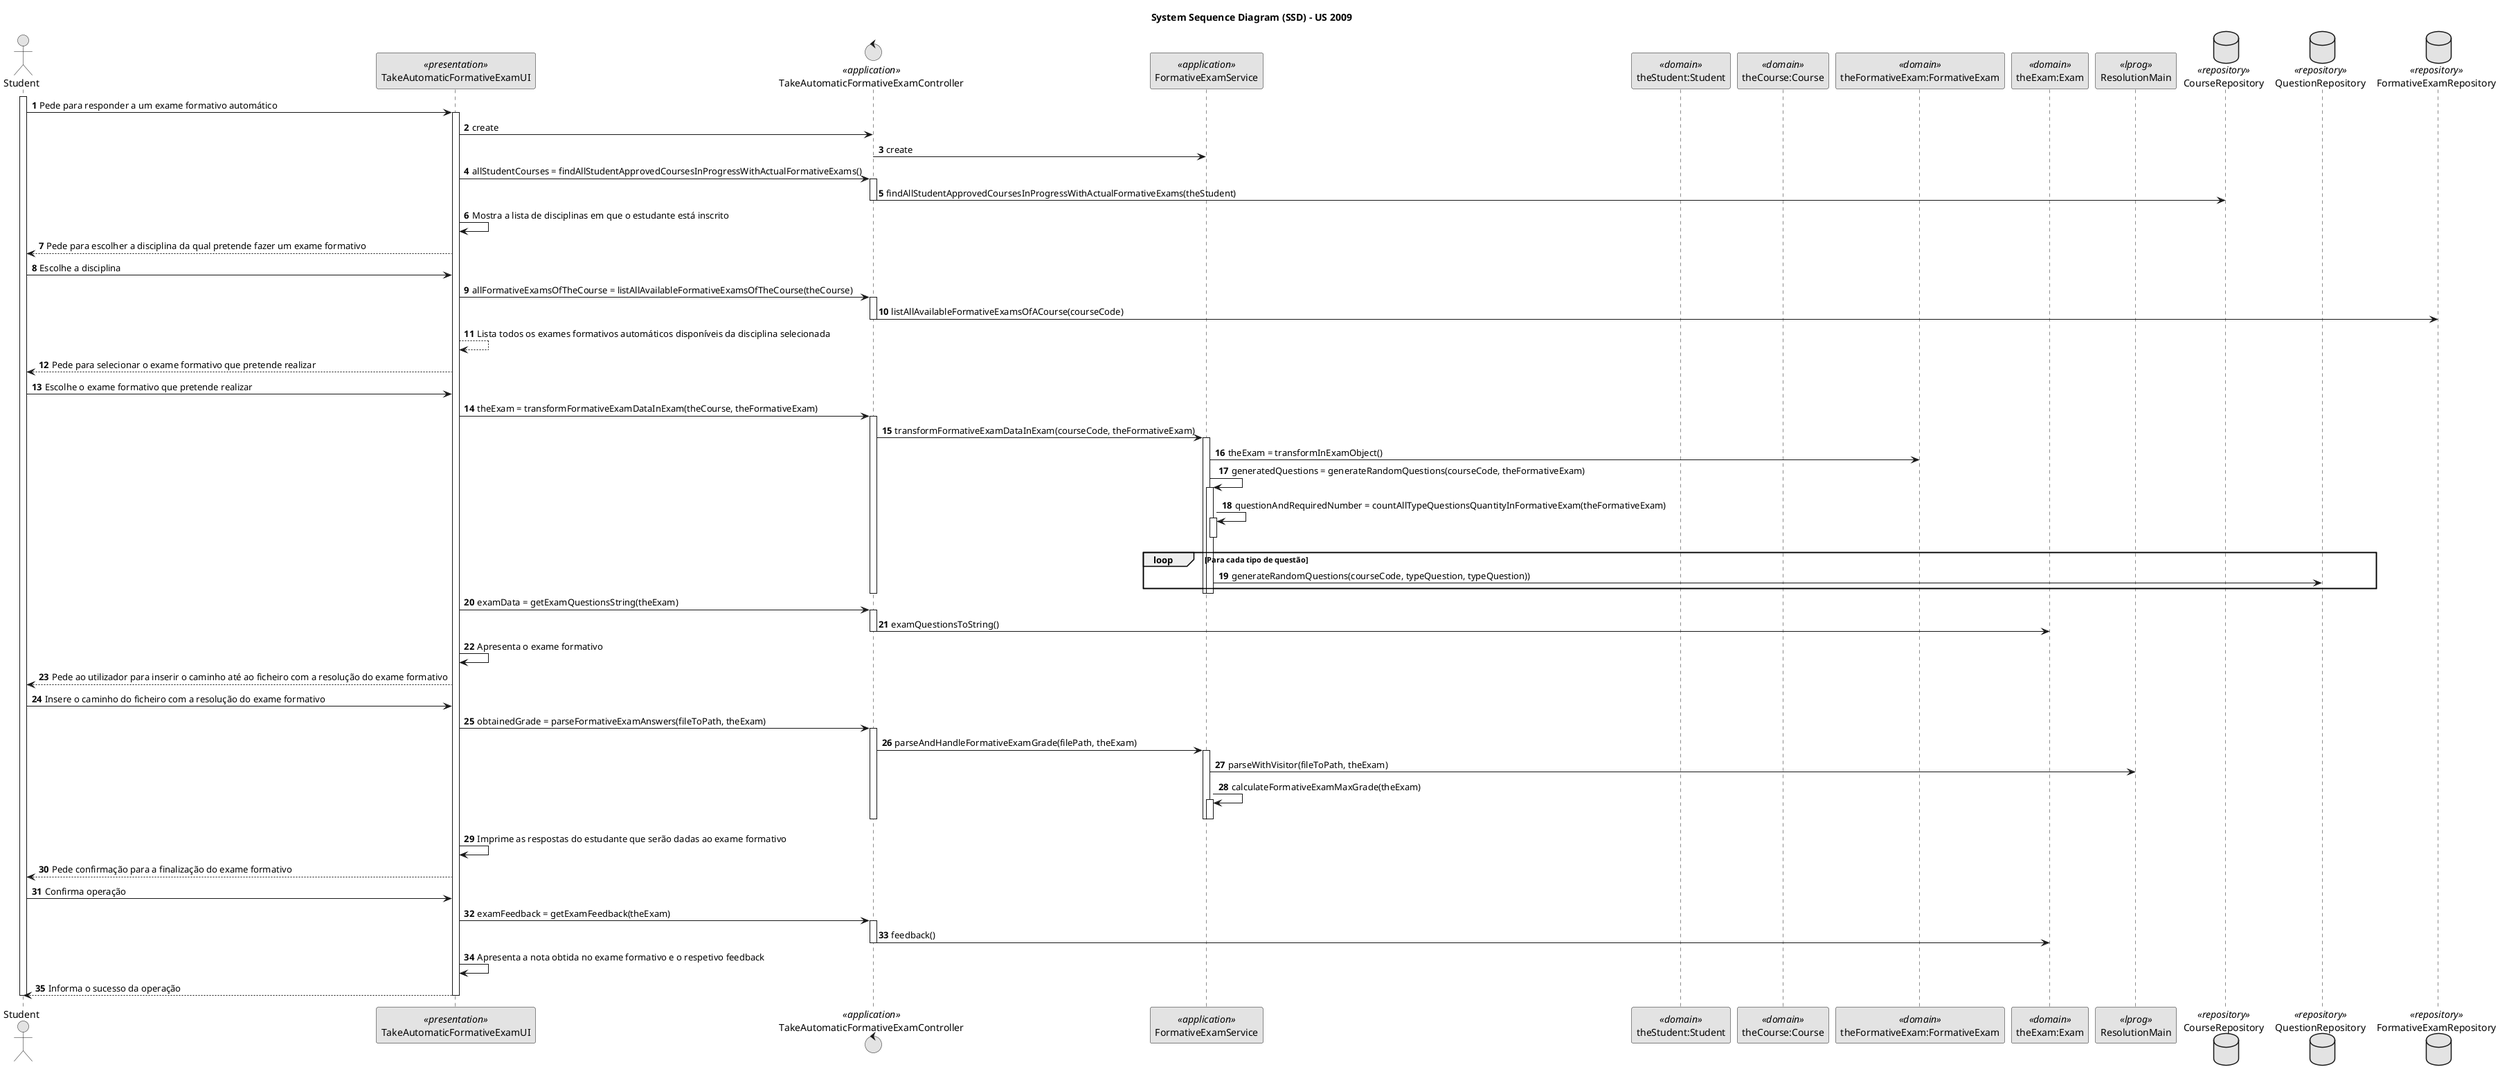 @startuml

skinparam monochrome true
skinparam packageStyle rectangle
skinparam shadowing false

title System Sequence Diagram (SSD) - US 2009
autonumber

actor "Student" as Student
participant TakeAutomaticFormativeExamUI as ui <<presentation>>
control TakeAutomaticFormativeExamController as controller <<application>>

participant FormativeExamService as formativeExamService <<application>>

participant "theStudent:Student" as theStudent <<domain>>
participant "theCourse:Course" as theCourse <<domain>>
participant "theFormativeExam:FormativeExam" as theFormativeExam <<domain>>
participant "theExam:Exam" as theExam <<domain>>

participant ResolutionMain as resolutionMain <<lprog>>

database CourseRepository as courseRepository <<repository>>
database QuestionRepository as questionRepository <<repository>>
database FormativeExamRepository as formativeExamRepository <<repository>>

activate Student

    Student -> ui : Pede para responder a um exame formativo automático
    activate ui
        ui -> controller : create
        controller -> formativeExamService : create

        ui -> controller : allStudentCourses = findAllStudentApprovedCoursesInProgressWithActualFormativeExams()
        activate controller
            controller -> courseRepository : findAllStudentApprovedCoursesInProgressWithActualFormativeExams(theStudent)
        deactivate controller

        ui -> ui : Mostra a lista de disciplinas em que o estudante está inscrito
        ui --> Student : Pede para escolher a disciplina da qual pretende fazer um exame formativo

        Student -> ui : Escolhe a disciplina
        ui -> controller : allFormativeExamsOfTheCourse = listAllAvailableFormativeExamsOfTheCourse(theCourse)
        activate controller
            controller -> formativeExamRepository : listAllAvailableFormativeExamsOfACourse(courseCode)
        deactivate controller

        ui --> ui : Lista todos os exames formativos automáticos disponíveis da disciplina selecionada
        ui --> Student : Pede para selecionar o exame formativo que pretende realizar

        Student -> ui : Escolhe o exame formativo que pretende realizar
        ui -> controller : theExam = transformFormativeExamDataInExam(theCourse, theFormativeExam)
        activate controller
            controller -> formativeExamService : transformFormativeExamDataInExam(courseCode, theFormativeExam)
            activate formativeExamService
                formativeExamService -> theFormativeExam : theExam = transformInExamObject()
                formativeExamService -> formativeExamService : generatedQuestions = generateRandomQuestions(courseCode, theFormativeExam)
                activate formativeExamService
                    formativeExamService -> formativeExamService : questionAndRequiredNumber = countAllTypeQuestionsQuantityInFormativeExam(theFormativeExam)
                    activate formativeExamService
                    deactivate formativeExamService
                    loop Para cada tipo de questão
                        formativeExamService -> questionRepository : generateRandomQuestions(courseCode, typeQuestion, typeQuestion))
                    end loop
                deactivate formativeExamService
            deactivate formativeExamService
        deactivate controller

        ui -> controller : examData = getExamQuestionsString(theExam)
        activate controller
            controller -> theExam : examQuestionsToString()
        deactivate controller

        ui -> ui : Apresenta o exame formativo
        ui --> Student : Pede ao utilizador para inserir o caminho até ao ficheiro com a resolução do exame formativo

        Student -> ui : Insere o caminho do ficheiro com a resolução do exame formativo
        ui -> controller : obtainedGrade = parseFormativeExamAnswers(fileToPath, theExam)
        activate controller
            controller -> formativeExamService : parseAndHandleFormativeExamGrade(filePath, theExam)
            activate formativeExamService
                formativeExamService -> resolutionMain : parseWithVisitor(fileToPath, theExam)
                formativeExamService -> formativeExamService : calculateFormativeExamMaxGrade(theExam)
                activate formativeExamService
                deactivate formativeExamService
            deactivate formativeExamService
        deactivate controller

        ui -> ui : Imprime as respostas do estudante que serão dadas ao exame formativo
        ui --> Student : Pede confirmação para a finalização do exame formativo

        Student -> ui : Confirma operação

        ui -> controller : examFeedback = getExamFeedback(theExam)
        activate controller
            controller -> theExam : feedback()
        deactivate controller

        ui -> ui : Apresenta a nota obtida no exame formativo e o respetivo feedback
        ui --> Student : Informa o sucesso da operação
    deactivate ui

deactivate Student

@enduml